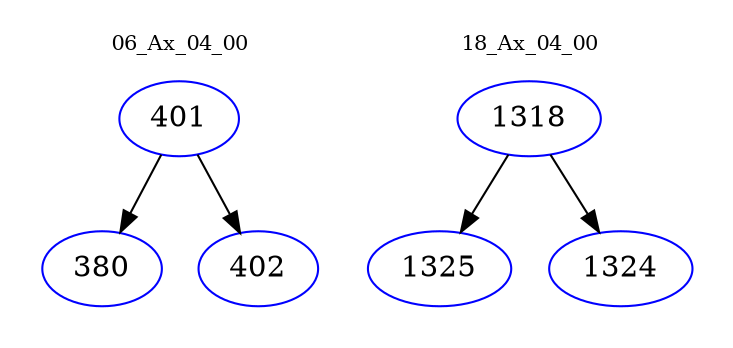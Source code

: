 digraph{
subgraph cluster_0 {
color = white
label = "06_Ax_04_00";
fontsize=10;
T0_401 [label="401", color="blue"]
T0_401 -> T0_380 [color="black"]
T0_380 [label="380", color="blue"]
T0_401 -> T0_402 [color="black"]
T0_402 [label="402", color="blue"]
}
subgraph cluster_1 {
color = white
label = "18_Ax_04_00";
fontsize=10;
T1_1318 [label="1318", color="blue"]
T1_1318 -> T1_1325 [color="black"]
T1_1325 [label="1325", color="blue"]
T1_1318 -> T1_1324 [color="black"]
T1_1324 [label="1324", color="blue"]
}
}
